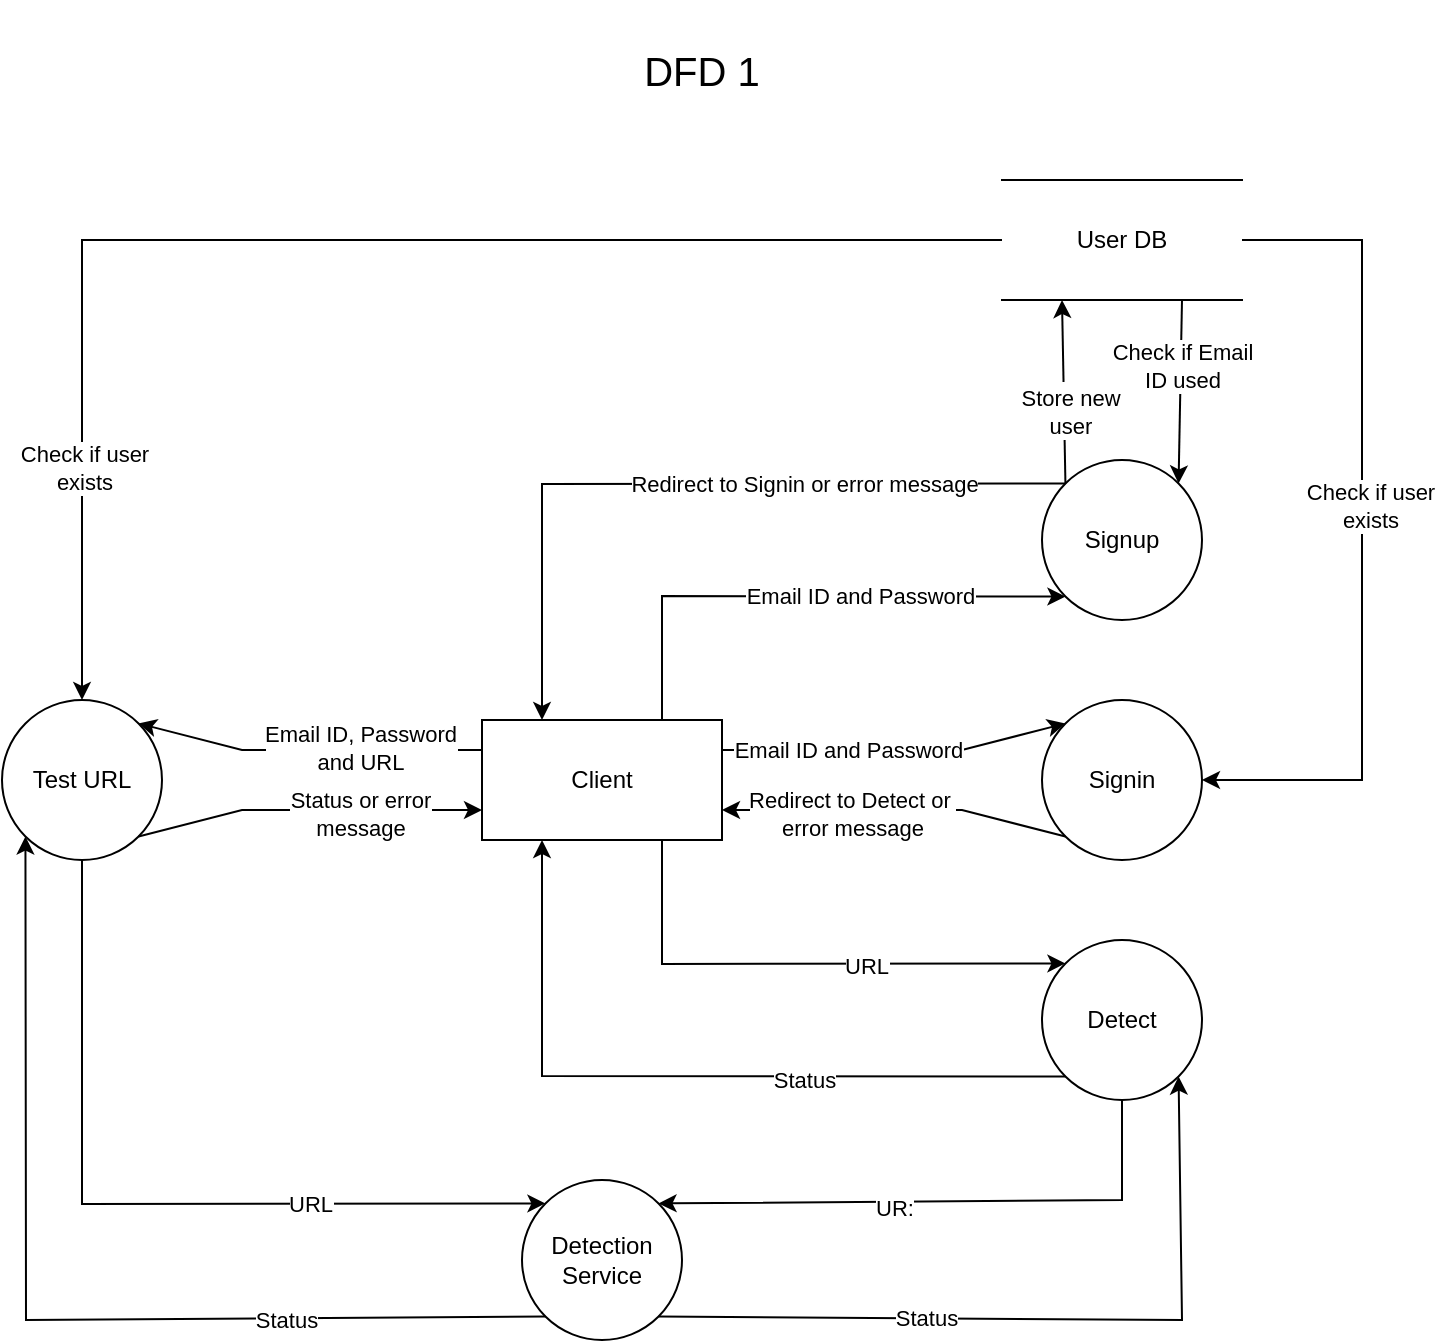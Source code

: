 <mxfile version="23.1.5" type="device">
  <diagram name="Page-1" id="kjVbcgZxxxdwc_HPmWSP">
    <mxGraphModel dx="1314" dy="1632" grid="1" gridSize="10" guides="1" tooltips="1" connect="1" arrows="1" fold="1" page="1" pageScale="1" pageWidth="850" pageHeight="1100" math="0" shadow="0">
      <root>
        <mxCell id="0" />
        <mxCell id="1" parent="0" />
        <mxCell id="Nn1PM37cGR2AIW84P77a-1" value="Client" style="rounded=0;whiteSpace=wrap;html=1;" vertex="1" parent="1">
          <mxGeometry x="160" y="250" width="120" height="60" as="geometry" />
        </mxCell>
        <mxCell id="Nn1PM37cGR2AIW84P77a-2" value="Signup" style="ellipse;whiteSpace=wrap;html=1;aspect=fixed;" vertex="1" parent="1">
          <mxGeometry x="440" y="120" width="80" height="80" as="geometry" />
        </mxCell>
        <mxCell id="Nn1PM37cGR2AIW84P77a-4" value="Signin" style="ellipse;whiteSpace=wrap;html=1;aspect=fixed;" vertex="1" parent="1">
          <mxGeometry x="440" y="240" width="80" height="80" as="geometry" />
        </mxCell>
        <mxCell id="Nn1PM37cGR2AIW84P77a-5" value="Detect" style="ellipse;whiteSpace=wrap;html=1;aspect=fixed;" vertex="1" parent="1">
          <mxGeometry x="440" y="360" width="80" height="80" as="geometry" />
        </mxCell>
        <mxCell id="Nn1PM37cGR2AIW84P77a-6" value="" style="endArrow=classic;html=1;rounded=0;exitX=0.75;exitY=0;exitDx=0;exitDy=0;entryX=0;entryY=1;entryDx=0;entryDy=0;" edge="1" parent="1" source="Nn1PM37cGR2AIW84P77a-1" target="Nn1PM37cGR2AIW84P77a-2">
          <mxGeometry width="50" height="50" relative="1" as="geometry">
            <mxPoint x="400" y="300" as="sourcePoint" />
            <mxPoint x="450" y="250" as="targetPoint" />
            <Array as="points">
              <mxPoint x="250" y="188" />
            </Array>
          </mxGeometry>
        </mxCell>
        <mxCell id="Nn1PM37cGR2AIW84P77a-8" value="Email ID and Password" style="edgeLabel;html=1;align=center;verticalAlign=middle;resizable=0;points=[];" vertex="1" connectable="0" parent="Nn1PM37cGR2AIW84P77a-6">
          <mxGeometry x="0.221" y="-2" relative="1" as="geometry">
            <mxPoint y="-2" as="offset" />
          </mxGeometry>
        </mxCell>
        <mxCell id="Nn1PM37cGR2AIW84P77a-7" value="" style="endArrow=classic;html=1;rounded=0;entryX=0.25;entryY=0;entryDx=0;entryDy=0;exitX=0;exitY=0;exitDx=0;exitDy=0;" edge="1" parent="1" source="Nn1PM37cGR2AIW84P77a-2" target="Nn1PM37cGR2AIW84P77a-1">
          <mxGeometry width="50" height="50" relative="1" as="geometry">
            <mxPoint x="400" y="300" as="sourcePoint" />
            <mxPoint x="450" y="250" as="targetPoint" />
            <Array as="points">
              <mxPoint x="190" y="132" />
            </Array>
          </mxGeometry>
        </mxCell>
        <mxCell id="Nn1PM37cGR2AIW84P77a-9" value="Redirect to Signin or error message" style="edgeLabel;html=1;align=center;verticalAlign=middle;resizable=0;points=[];" vertex="1" connectable="0" parent="Nn1PM37cGR2AIW84P77a-7">
          <mxGeometry x="-0.311" y="1" relative="1" as="geometry">
            <mxPoint y="-1" as="offset" />
          </mxGeometry>
        </mxCell>
        <mxCell id="Nn1PM37cGR2AIW84P77a-13" value="" style="endArrow=classic;html=1;rounded=0;exitX=1;exitY=0.25;exitDx=0;exitDy=0;entryX=0;entryY=0;entryDx=0;entryDy=0;" edge="1" parent="1" source="Nn1PM37cGR2AIW84P77a-1" target="Nn1PM37cGR2AIW84P77a-4">
          <mxGeometry width="50" height="50" relative="1" as="geometry">
            <mxPoint x="400" y="300" as="sourcePoint" />
            <mxPoint x="400" y="280" as="targetPoint" />
            <Array as="points">
              <mxPoint x="400" y="265" />
            </Array>
          </mxGeometry>
        </mxCell>
        <mxCell id="Nn1PM37cGR2AIW84P77a-15" value="Email ID and Password" style="edgeLabel;html=1;align=center;verticalAlign=middle;resizable=0;points=[];" vertex="1" connectable="0" parent="Nn1PM37cGR2AIW84P77a-13">
          <mxGeometry x="-0.273" relative="1" as="geometry">
            <mxPoint as="offset" />
          </mxGeometry>
        </mxCell>
        <mxCell id="Nn1PM37cGR2AIW84P77a-14" value="" style="endArrow=classic;html=1;rounded=0;entryX=1;entryY=0.75;entryDx=0;entryDy=0;exitX=0;exitY=1;exitDx=0;exitDy=0;" edge="1" parent="1" source="Nn1PM37cGR2AIW84P77a-4" target="Nn1PM37cGR2AIW84P77a-1">
          <mxGeometry width="50" height="50" relative="1" as="geometry">
            <mxPoint x="400" y="300" as="sourcePoint" />
            <mxPoint x="450" y="250" as="targetPoint" />
            <Array as="points">
              <mxPoint x="400" y="295" />
            </Array>
          </mxGeometry>
        </mxCell>
        <mxCell id="Nn1PM37cGR2AIW84P77a-16" value="Redirect to Detect or&amp;nbsp;&lt;br&gt;error message" style="edgeLabel;html=1;align=center;verticalAlign=middle;resizable=0;points=[];" vertex="1" connectable="0" parent="Nn1PM37cGR2AIW84P77a-14">
          <mxGeometry x="0.273" y="2" relative="1" as="geometry">
            <mxPoint x="2" as="offset" />
          </mxGeometry>
        </mxCell>
        <mxCell id="Nn1PM37cGR2AIW84P77a-17" value="" style="endArrow=classic;html=1;rounded=0;exitX=0.75;exitY=1;exitDx=0;exitDy=0;entryX=0;entryY=0;entryDx=0;entryDy=0;" edge="1" parent="1" source="Nn1PM37cGR2AIW84P77a-1" target="Nn1PM37cGR2AIW84P77a-5">
          <mxGeometry width="50" height="50" relative="1" as="geometry">
            <mxPoint x="400" y="300" as="sourcePoint" />
            <mxPoint x="450" y="250" as="targetPoint" />
            <Array as="points">
              <mxPoint x="250" y="372" />
            </Array>
          </mxGeometry>
        </mxCell>
        <mxCell id="Nn1PM37cGR2AIW84P77a-19" value="URL" style="edgeLabel;html=1;align=center;verticalAlign=middle;resizable=0;points=[];" vertex="1" connectable="0" parent="Nn1PM37cGR2AIW84P77a-17">
          <mxGeometry x="0.244" y="-1" relative="1" as="geometry">
            <mxPoint as="offset" />
          </mxGeometry>
        </mxCell>
        <mxCell id="Nn1PM37cGR2AIW84P77a-18" value="" style="endArrow=classic;html=1;rounded=0;entryX=0.25;entryY=1;entryDx=0;entryDy=0;exitX=0;exitY=1;exitDx=0;exitDy=0;" edge="1" parent="1" source="Nn1PM37cGR2AIW84P77a-5" target="Nn1PM37cGR2AIW84P77a-1">
          <mxGeometry width="50" height="50" relative="1" as="geometry">
            <mxPoint x="400" y="300" as="sourcePoint" />
            <mxPoint x="450" y="250" as="targetPoint" />
            <Array as="points">
              <mxPoint x="190" y="428" />
            </Array>
          </mxGeometry>
        </mxCell>
        <mxCell id="Nn1PM37cGR2AIW84P77a-20" value="Status" style="edgeLabel;html=1;align=center;verticalAlign=middle;resizable=0;points=[];" vertex="1" connectable="0" parent="Nn1PM37cGR2AIW84P77a-18">
          <mxGeometry x="-0.311" y="2" relative="1" as="geometry">
            <mxPoint as="offset" />
          </mxGeometry>
        </mxCell>
        <mxCell id="Nn1PM37cGR2AIW84P77a-21" value="Test URL" style="ellipse;whiteSpace=wrap;html=1;aspect=fixed;" vertex="1" parent="1">
          <mxGeometry x="-80" y="240" width="80" height="80" as="geometry" />
        </mxCell>
        <mxCell id="Nn1PM37cGR2AIW84P77a-22" value="" style="endArrow=classic;html=1;rounded=0;entryX=1;entryY=0;entryDx=0;entryDy=0;exitX=0;exitY=0.25;exitDx=0;exitDy=0;" edge="1" parent="1" source="Nn1PM37cGR2AIW84P77a-1" target="Nn1PM37cGR2AIW84P77a-21">
          <mxGeometry width="50" height="50" relative="1" as="geometry">
            <mxPoint x="250" y="400" as="sourcePoint" />
            <mxPoint x="300" y="350" as="targetPoint" />
            <Array as="points">
              <mxPoint x="40" y="265" />
            </Array>
          </mxGeometry>
        </mxCell>
        <mxCell id="Nn1PM37cGR2AIW84P77a-23" value="Email ID, Password&lt;br&gt;and URL" style="edgeLabel;html=1;align=center;verticalAlign=middle;resizable=0;points=[];" vertex="1" connectable="0" parent="Nn1PM37cGR2AIW84P77a-22">
          <mxGeometry x="-0.296" y="-1" relative="1" as="geometry">
            <mxPoint as="offset" />
          </mxGeometry>
        </mxCell>
        <mxCell id="Nn1PM37cGR2AIW84P77a-24" value="" style="endArrow=classic;html=1;rounded=0;exitX=1;exitY=1;exitDx=0;exitDy=0;entryX=0;entryY=0.75;entryDx=0;entryDy=0;" edge="1" parent="1" source="Nn1PM37cGR2AIW84P77a-21" target="Nn1PM37cGR2AIW84P77a-1">
          <mxGeometry width="50" height="50" relative="1" as="geometry">
            <mxPoint x="250" y="400" as="sourcePoint" />
            <mxPoint x="300" y="350" as="targetPoint" />
            <Array as="points">
              <mxPoint x="40" y="295" />
            </Array>
          </mxGeometry>
        </mxCell>
        <mxCell id="Nn1PM37cGR2AIW84P77a-25" value="Status or error&lt;br&gt;message" style="edgeLabel;html=1;align=center;verticalAlign=middle;resizable=0;points=[];" vertex="1" connectable="0" parent="Nn1PM37cGR2AIW84P77a-24">
          <mxGeometry x="0.296" y="-2" relative="1" as="geometry">
            <mxPoint as="offset" />
          </mxGeometry>
        </mxCell>
        <mxCell id="Nn1PM37cGR2AIW84P77a-26" value="Detection Service" style="ellipse;whiteSpace=wrap;html=1;aspect=fixed;" vertex="1" parent="1">
          <mxGeometry x="180" y="480" width="80" height="80" as="geometry" />
        </mxCell>
        <mxCell id="Nn1PM37cGR2AIW84P77a-27" value="" style="endArrow=classic;html=1;rounded=0;exitX=0.5;exitY=1;exitDx=0;exitDy=0;entryX=0;entryY=0;entryDx=0;entryDy=0;" edge="1" parent="1" source="Nn1PM37cGR2AIW84P77a-21" target="Nn1PM37cGR2AIW84P77a-26">
          <mxGeometry width="50" height="50" relative="1" as="geometry">
            <mxPoint x="250" y="400" as="sourcePoint" />
            <mxPoint x="300" y="350" as="targetPoint" />
            <Array as="points">
              <mxPoint x="-40" y="492" />
            </Array>
          </mxGeometry>
        </mxCell>
        <mxCell id="Nn1PM37cGR2AIW84P77a-31" value="URL" style="edgeLabel;html=1;align=center;verticalAlign=middle;resizable=0;points=[];" vertex="1" connectable="0" parent="Nn1PM37cGR2AIW84P77a-27">
          <mxGeometry x="0.417" relative="1" as="geometry">
            <mxPoint as="offset" />
          </mxGeometry>
        </mxCell>
        <mxCell id="Nn1PM37cGR2AIW84P77a-28" value="" style="endArrow=classic;html=1;rounded=0;entryX=0;entryY=1;entryDx=0;entryDy=0;exitX=0;exitY=1;exitDx=0;exitDy=0;" edge="1" parent="1" source="Nn1PM37cGR2AIW84P77a-26" target="Nn1PM37cGR2AIW84P77a-21">
          <mxGeometry width="50" height="50" relative="1" as="geometry">
            <mxPoint x="-100" y="430" as="sourcePoint" />
            <mxPoint x="300" y="350" as="targetPoint" />
            <Array as="points">
              <mxPoint x="-68" y="550" />
            </Array>
          </mxGeometry>
        </mxCell>
        <mxCell id="Nn1PM37cGR2AIW84P77a-32" value="Status" style="edgeLabel;html=1;align=center;verticalAlign=middle;resizable=0;points=[];" vertex="1" connectable="0" parent="Nn1PM37cGR2AIW84P77a-28">
          <mxGeometry x="-0.483" y="1" relative="1" as="geometry">
            <mxPoint as="offset" />
          </mxGeometry>
        </mxCell>
        <mxCell id="Nn1PM37cGR2AIW84P77a-29" value="" style="endArrow=classic;html=1;rounded=0;exitX=0.5;exitY=1;exitDx=0;exitDy=0;entryX=1;entryY=0;entryDx=0;entryDy=0;" edge="1" parent="1" source="Nn1PM37cGR2AIW84P77a-5" target="Nn1PM37cGR2AIW84P77a-26">
          <mxGeometry width="50" height="50" relative="1" as="geometry">
            <mxPoint x="250" y="400" as="sourcePoint" />
            <mxPoint x="300" y="350" as="targetPoint" />
            <Array as="points">
              <mxPoint x="480" y="490" />
            </Array>
          </mxGeometry>
        </mxCell>
        <mxCell id="Nn1PM37cGR2AIW84P77a-33" value="UR:" style="edgeLabel;html=1;align=center;verticalAlign=middle;resizable=0;points=[];" vertex="1" connectable="0" parent="Nn1PM37cGR2AIW84P77a-29">
          <mxGeometry x="0.165" y="3" relative="1" as="geometry">
            <mxPoint as="offset" />
          </mxGeometry>
        </mxCell>
        <mxCell id="Nn1PM37cGR2AIW84P77a-30" value="" style="endArrow=classic;html=1;rounded=0;exitX=1;exitY=1;exitDx=0;exitDy=0;entryX=1;entryY=1;entryDx=0;entryDy=0;" edge="1" parent="1" source="Nn1PM37cGR2AIW84P77a-26" target="Nn1PM37cGR2AIW84P77a-5">
          <mxGeometry width="50" height="50" relative="1" as="geometry">
            <mxPoint x="250" y="400" as="sourcePoint" />
            <mxPoint x="300" y="350" as="targetPoint" />
            <Array as="points">
              <mxPoint x="510" y="550" />
            </Array>
          </mxGeometry>
        </mxCell>
        <mxCell id="Nn1PM37cGR2AIW84P77a-34" value="Status" style="edgeLabel;html=1;align=center;verticalAlign=middle;resizable=0;points=[];" vertex="1" connectable="0" parent="Nn1PM37cGR2AIW84P77a-30">
          <mxGeometry x="-0.302" y="-6" relative="1" as="geometry">
            <mxPoint y="-6" as="offset" />
          </mxGeometry>
        </mxCell>
        <mxCell id="Nn1PM37cGR2AIW84P77a-35" value="User DB" style="shape=partialRectangle;whiteSpace=wrap;html=1;left=0;right=0;fillColor=none;" vertex="1" parent="1">
          <mxGeometry x="420" y="-20" width="120" height="60" as="geometry" />
        </mxCell>
        <mxCell id="Nn1PM37cGR2AIW84P77a-36" value="" style="endArrow=classic;html=1;rounded=0;entryX=0.25;entryY=1;entryDx=0;entryDy=0;exitX=0;exitY=0;exitDx=0;exitDy=0;" edge="1" parent="1" source="Nn1PM37cGR2AIW84P77a-2" target="Nn1PM37cGR2AIW84P77a-35">
          <mxGeometry width="50" height="50" relative="1" as="geometry">
            <mxPoint x="450" y="110" as="sourcePoint" />
            <mxPoint x="300" y="250" as="targetPoint" />
          </mxGeometry>
        </mxCell>
        <mxCell id="Nn1PM37cGR2AIW84P77a-39" value="Text" style="edgeLabel;html=1;align=center;verticalAlign=middle;resizable=0;points=[];" vertex="1" connectable="0" parent="Nn1PM37cGR2AIW84P77a-36">
          <mxGeometry x="-0.025" relative="1" as="geometry">
            <mxPoint as="offset" />
          </mxGeometry>
        </mxCell>
        <mxCell id="Nn1PM37cGR2AIW84P77a-40" value="Store new&lt;br&gt;user" style="edgeLabel;html=1;align=center;verticalAlign=middle;resizable=0;points=[];" vertex="1" connectable="0" parent="Nn1PM37cGR2AIW84P77a-36">
          <mxGeometry x="-0.048" y="-3" relative="1" as="geometry">
            <mxPoint y="8" as="offset" />
          </mxGeometry>
        </mxCell>
        <mxCell id="Nn1PM37cGR2AIW84P77a-37" value="" style="endArrow=classic;html=1;rounded=0;exitX=0.75;exitY=1;exitDx=0;exitDy=0;entryX=1;entryY=0;entryDx=0;entryDy=0;" edge="1" parent="1" source="Nn1PM37cGR2AIW84P77a-35" target="Nn1PM37cGR2AIW84P77a-2">
          <mxGeometry width="50" height="50" relative="1" as="geometry">
            <mxPoint x="250" y="100" as="sourcePoint" />
            <mxPoint x="540" y="100" as="targetPoint" />
          </mxGeometry>
        </mxCell>
        <mxCell id="Nn1PM37cGR2AIW84P77a-38" value="Check if Email&lt;br&gt;ID used" style="edgeLabel;html=1;align=center;verticalAlign=middle;resizable=0;points=[];" vertex="1" connectable="0" parent="Nn1PM37cGR2AIW84P77a-37">
          <mxGeometry x="-0.041" y="1" relative="1" as="geometry">
            <mxPoint y="-11" as="offset" />
          </mxGeometry>
        </mxCell>
        <mxCell id="Nn1PM37cGR2AIW84P77a-44" value="" style="endArrow=classic;html=1;rounded=0;exitX=1;exitY=0.5;exitDx=0;exitDy=0;entryX=1;entryY=0.5;entryDx=0;entryDy=0;" edge="1" parent="1" source="Nn1PM37cGR2AIW84P77a-35" target="Nn1PM37cGR2AIW84P77a-4">
          <mxGeometry width="50" height="50" relative="1" as="geometry">
            <mxPoint x="250" y="200" as="sourcePoint" />
            <mxPoint x="620" y="240" as="targetPoint" />
            <Array as="points">
              <mxPoint x="600" y="10" />
              <mxPoint x="600" y="280" />
            </Array>
          </mxGeometry>
        </mxCell>
        <mxCell id="Nn1PM37cGR2AIW84P77a-47" value="Check if user&lt;br&gt;exists" style="edgeLabel;html=1;align=center;verticalAlign=middle;resizable=0;points=[];" vertex="1" connectable="0" parent="Nn1PM37cGR2AIW84P77a-44">
          <mxGeometry x="-0.059" y="4" relative="1" as="geometry">
            <mxPoint as="offset" />
          </mxGeometry>
        </mxCell>
        <mxCell id="Nn1PM37cGR2AIW84P77a-49" value="" style="endArrow=classic;html=1;rounded=0;entryX=0.5;entryY=0;entryDx=0;entryDy=0;exitX=0;exitY=0.5;exitDx=0;exitDy=0;" edge="1" parent="1" source="Nn1PM37cGR2AIW84P77a-35" target="Nn1PM37cGR2AIW84P77a-21">
          <mxGeometry width="50" height="50" relative="1" as="geometry">
            <mxPoint x="250" y="200" as="sourcePoint" />
            <mxPoint x="300" y="150" as="targetPoint" />
            <Array as="points">
              <mxPoint x="-40" y="10" />
            </Array>
          </mxGeometry>
        </mxCell>
        <mxCell id="Nn1PM37cGR2AIW84P77a-50" value="Check if user&lt;br&gt;exists" style="edgeLabel;html=1;align=center;verticalAlign=middle;resizable=0;points=[];" vertex="1" connectable="0" parent="Nn1PM37cGR2AIW84P77a-49">
          <mxGeometry x="0.664" y="1" relative="1" as="geometry">
            <mxPoint as="offset" />
          </mxGeometry>
        </mxCell>
        <mxCell id="Nn1PM37cGR2AIW84P77a-51" value="&lt;font style=&quot;font-size: 20px;&quot;&gt;DFD 1&lt;/font&gt;" style="text;html=1;align=center;verticalAlign=middle;whiteSpace=wrap;rounded=0;" vertex="1" parent="1">
          <mxGeometry x="210" y="-110" width="120" height="70" as="geometry" />
        </mxCell>
      </root>
    </mxGraphModel>
  </diagram>
</mxfile>
